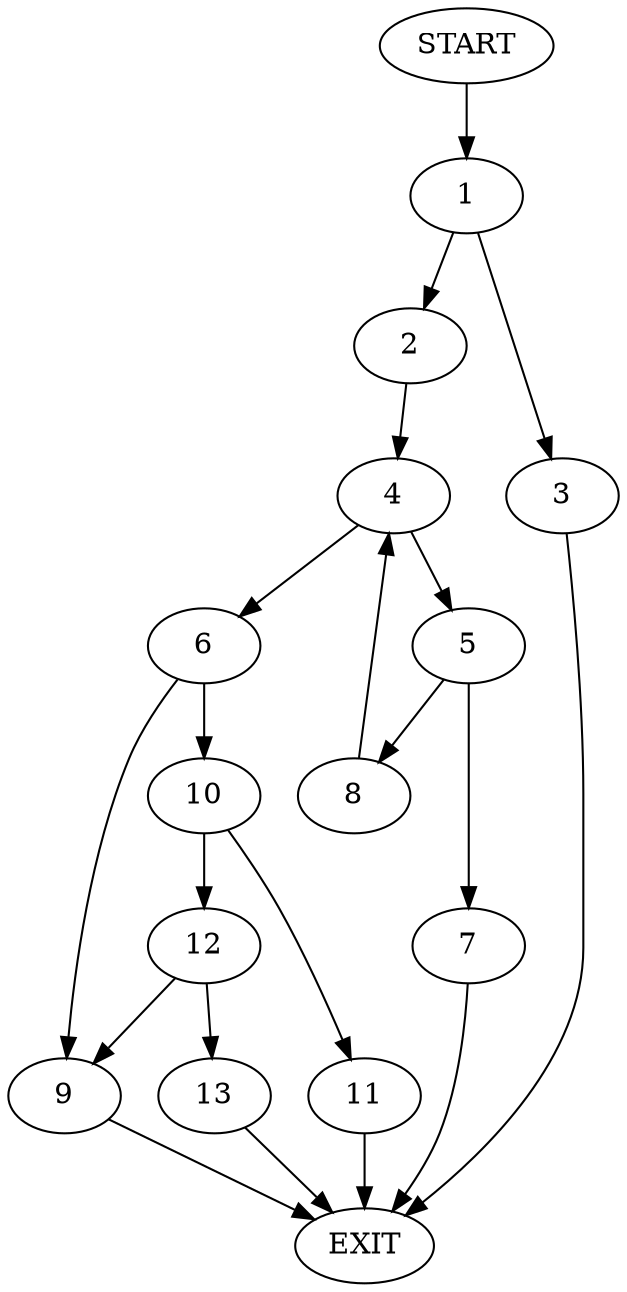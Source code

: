 digraph {
0 [label="START"]
14 [label="EXIT"]
0 -> 1
1 -> 2
1 -> 3
3 -> 14
2 -> 4
4 -> 5
4 -> 6
5 -> 7
5 -> 8
6 -> 9
6 -> 10
8 -> 4
7 -> 14
10 -> 11
10 -> 12
9 -> 14
11 -> 14
12 -> 9
12 -> 13
13 -> 14
}
